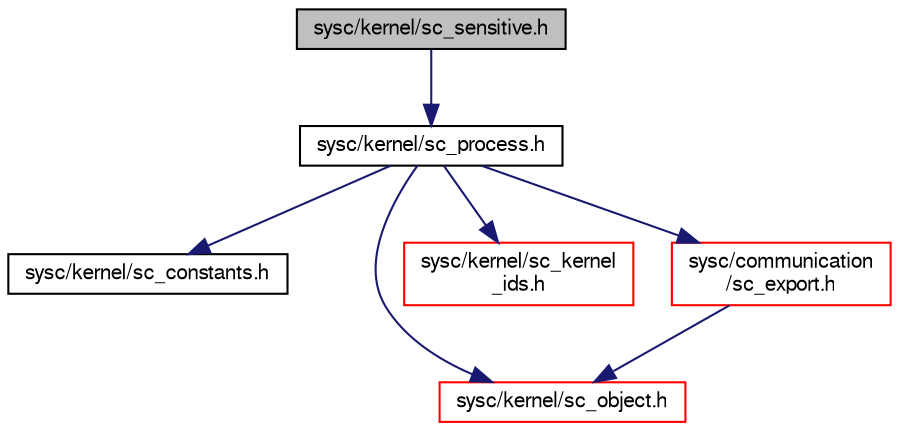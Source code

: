 digraph "sysc/kernel/sc_sensitive.h"
{
  edge [fontname="FreeSans",fontsize="10",labelfontname="FreeSans",labelfontsize="10"];
  node [fontname="FreeSans",fontsize="10",shape=record];
  Node0 [label="sysc/kernel/sc_sensitive.h",height=0.2,width=0.4,color="black", fillcolor="grey75", style="filled", fontcolor="black"];
  Node0 -> Node1 [color="midnightblue",fontsize="10",style="solid",fontname="FreeSans"];
  Node1 [label="sysc/kernel/sc_process.h",height=0.2,width=0.4,color="black", fillcolor="white", style="filled",URL="$a00293.html"];
  Node1 -> Node2 [color="midnightblue",fontsize="10",style="solid",fontname="FreeSans"];
  Node2 [label="sysc/kernel/sc_constants.h",height=0.2,width=0.4,color="black", fillcolor="white", style="filled",URL="$a00227.html"];
  Node1 -> Node3 [color="midnightblue",fontsize="10",style="solid",fontname="FreeSans"];
  Node3 [label="sysc/kernel/sc_object.h",height=0.2,width=0.4,color="red", fillcolor="white", style="filled",URL="$a00281.html"];
  Node1 -> Node12 [color="midnightblue",fontsize="10",style="solid",fontname="FreeSans"];
  Node12 [label="sysc/kernel/sc_kernel\l_ids.h",height=0.2,width=0.4,color="red", fillcolor="white", style="filled",URL="$a00260.html"];
  Node1 -> Node16 [color="midnightblue",fontsize="10",style="solid",fontname="FreeSans"];
  Node16 [label="sysc/communication\l/sc_export.h",height=0.2,width=0.4,color="red", fillcolor="white", style="filled",URL="$a00020.html"];
  Node16 -> Node3 [color="midnightblue",fontsize="10",style="solid",fontname="FreeSans"];
}
